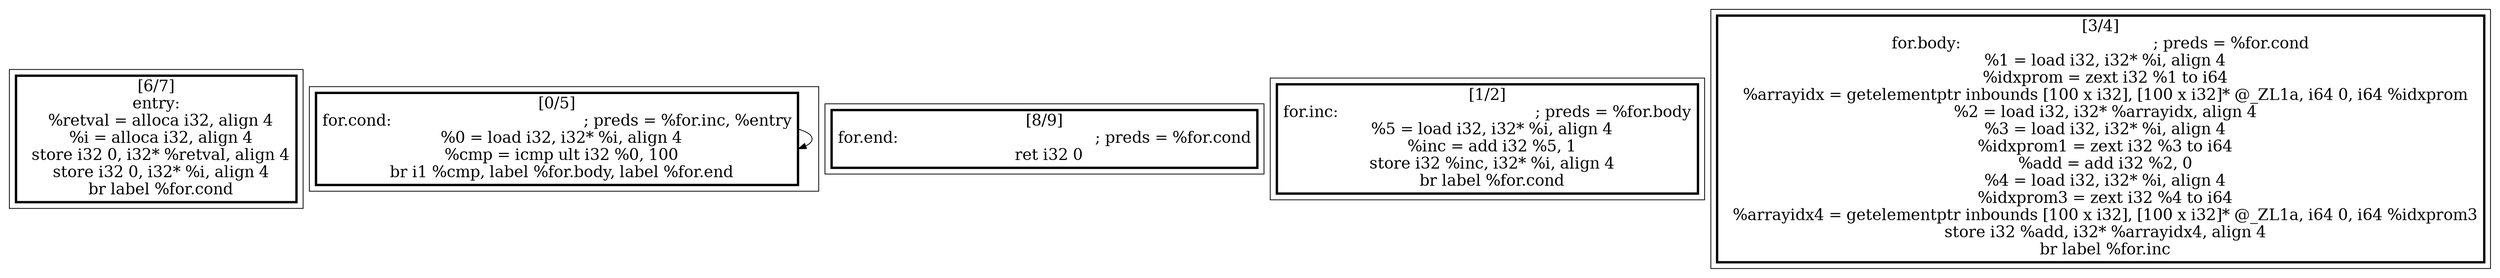
digraph G {





subgraph cluster4 {


node19 [penwidth=3.0,fontsize=20,shape=rectangle,label="[6/7]
entry:
  %retval = alloca i32, align 4
  %i = alloca i32, align 4
  store i32 0, i32* %retval, align 4
  store i32 0, i32* %i, align 4
  br label %for.cond
" ]



}

subgraph cluster3 {


node18 [penwidth=3.0,fontsize=20,shape=rectangle,label="[0/5]
for.cond:                                         ; preds = %for.inc, %entry
  %0 = load i32, i32* %i, align 4
  %cmp = icmp ult i32 %0, 100
  br i1 %cmp, label %for.body, label %for.end
" ]

node18->node18 [ ]


}

subgraph cluster2 {


node17 [penwidth=3.0,fontsize=20,shape=rectangle,label="[8/9]
for.end:                                          ; preds = %for.cond
  ret i32 0
" ]



}

subgraph cluster0 {


node15 [penwidth=3.0,fontsize=20,shape=rectangle,label="[1/2]
for.inc:                                          ; preds = %for.body
  %5 = load i32, i32* %i, align 4
  %inc = add i32 %5, 1
  store i32 %inc, i32* %i, align 4
  br label %for.cond
" ]



}

subgraph cluster1 {


node16 [penwidth=3.0,fontsize=20,shape=rectangle,label="[3/4]
for.body:                                         ; preds = %for.cond
  %1 = load i32, i32* %i, align 4
  %idxprom = zext i32 %1 to i64
  %arrayidx = getelementptr inbounds [100 x i32], [100 x i32]* @_ZL1a, i64 0, i64 %idxprom
  %2 = load i32, i32* %arrayidx, align 4
  %3 = load i32, i32* %i, align 4
  %idxprom1 = zext i32 %3 to i64
  %add = add i32 %2, 0
  %4 = load i32, i32* %i, align 4
  %idxprom3 = zext i32 %4 to i64
  %arrayidx4 = getelementptr inbounds [100 x i32], [100 x i32]* @_ZL1a, i64 0, i64 %idxprom3
  store i32 %add, i32* %arrayidx4, align 4
  br label %for.inc
" ]



}

}

